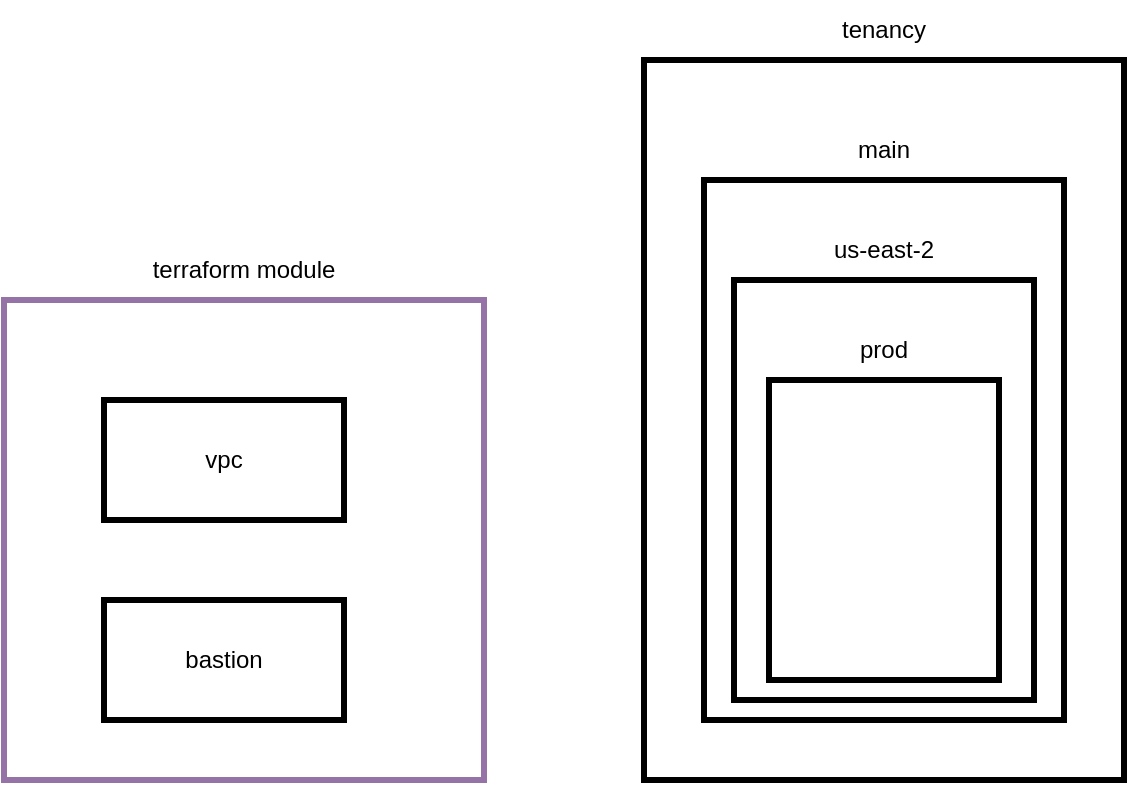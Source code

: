 <mxfile version="16.2.4" type="github">
  <diagram id="aNHKNKSCEudAVE1aIXGI" name="Page-1">
    <mxGraphModel dx="946" dy="991" grid="1" gridSize="10" guides="1" tooltips="1" connect="1" arrows="1" fold="1" page="0" pageScale="1" pageWidth="827" pageHeight="1169" math="0" shadow="0">
      <root>
        <mxCell id="0" />
        <mxCell id="1" parent="0" />
        <mxCell id="t-aMpEct67ms8JD1DDLI-1" value="" style="rounded=0;whiteSpace=wrap;html=1;fillColor=none;strokeWidth=3;strokeColor=#9673a6;" vertex="1" parent="1">
          <mxGeometry x="120" y="80" width="240" height="240" as="geometry" />
        </mxCell>
        <mxCell id="t-aMpEct67ms8JD1DDLI-2" value="terraform module" style="text;html=1;strokeColor=none;fillColor=none;align=center;verticalAlign=middle;whiteSpace=wrap;rounded=0;" vertex="1" parent="1">
          <mxGeometry x="170" y="50" width="140" height="30" as="geometry" />
        </mxCell>
        <mxCell id="t-aMpEct67ms8JD1DDLI-3" value="vpc" style="rounded=0;whiteSpace=wrap;html=1;strokeWidth=3;fillColor=none;" vertex="1" parent="1">
          <mxGeometry x="170" y="130" width="120" height="60" as="geometry" />
        </mxCell>
        <mxCell id="t-aMpEct67ms8JD1DDLI-4" value="bastion" style="rounded=0;whiteSpace=wrap;html=1;strokeWidth=3;fillColor=none;" vertex="1" parent="1">
          <mxGeometry x="170" y="230" width="120" height="60" as="geometry" />
        </mxCell>
        <mxCell id="t-aMpEct67ms8JD1DDLI-5" value="" style="rounded=0;whiteSpace=wrap;html=1;strokeWidth=3;fillColor=none;" vertex="1" parent="1">
          <mxGeometry x="440" y="-40" width="240" height="360" as="geometry" />
        </mxCell>
        <mxCell id="t-aMpEct67ms8JD1DDLI-6" value="tenancy" style="text;html=1;strokeColor=none;fillColor=none;align=center;verticalAlign=middle;whiteSpace=wrap;rounded=0;" vertex="1" parent="1">
          <mxGeometry x="490" y="-70" width="140" height="30" as="geometry" />
        </mxCell>
        <mxCell id="t-aMpEct67ms8JD1DDLI-7" value="" style="rounded=0;whiteSpace=wrap;html=1;strokeWidth=3;fillColor=none;" vertex="1" parent="1">
          <mxGeometry x="470" y="20" width="180" height="270" as="geometry" />
        </mxCell>
        <mxCell id="t-aMpEct67ms8JD1DDLI-9" value="main" style="text;html=1;strokeColor=none;fillColor=none;align=center;verticalAlign=middle;whiteSpace=wrap;rounded=0;" vertex="1" parent="1">
          <mxGeometry x="490" y="-10" width="140" height="30" as="geometry" />
        </mxCell>
        <mxCell id="t-aMpEct67ms8JD1DDLI-10" value="" style="rounded=0;whiteSpace=wrap;html=1;strokeWidth=3;fillColor=none;" vertex="1" parent="1">
          <mxGeometry x="485" y="70" width="150" height="210" as="geometry" />
        </mxCell>
        <mxCell id="t-aMpEct67ms8JD1DDLI-11" value="us-east-2" style="text;html=1;strokeColor=none;fillColor=none;align=center;verticalAlign=middle;whiteSpace=wrap;rounded=0;" vertex="1" parent="1">
          <mxGeometry x="490" y="40" width="140" height="30" as="geometry" />
        </mxCell>
        <mxCell id="t-aMpEct67ms8JD1DDLI-12" value="" style="rounded=0;whiteSpace=wrap;html=1;strokeWidth=3;fillColor=none;" vertex="1" parent="1">
          <mxGeometry x="502.5" y="120" width="115" height="150" as="geometry" />
        </mxCell>
        <mxCell id="t-aMpEct67ms8JD1DDLI-13" value="prod" style="text;html=1;strokeColor=none;fillColor=none;align=center;verticalAlign=middle;whiteSpace=wrap;rounded=0;" vertex="1" parent="1">
          <mxGeometry x="490" y="90" width="140" height="30" as="geometry" />
        </mxCell>
      </root>
    </mxGraphModel>
  </diagram>
</mxfile>

